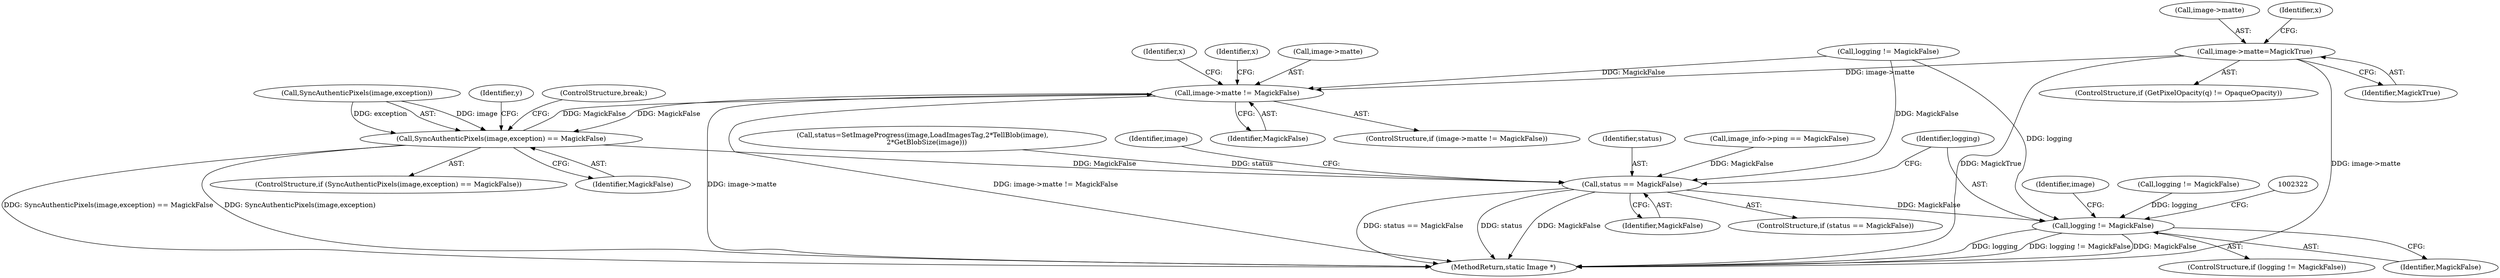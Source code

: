digraph "0_ImageMagick6_1007b98f8795ad4bea6bc5f68a32d83e982fdae4@pointer" {
"1002149" [label="(Call,image->matte=MagickTrue)"];
"1002089" [label="(Call,image->matte != MagickFalse)"];
"1002155" [label="(Call,SyncAuthenticPixels(image,exception) == MagickFalse)"];
"1002311" [label="(Call,status == MagickFalse)"];
"1002318" [label="(Call,logging != MagickFalse)"];
"1002144" [label="(ControlStructure,if (GetPixelOpacity(q) != OpaqueOpacity))"];
"1002154" [label="(ControlStructure,if (SyncAuthenticPixels(image,exception) == MagickFalse))"];
"1002313" [label="(Identifier,MagickFalse)"];
"1002089" [label="(Call,image->matte != MagickFalse)"];
"1002319" [label="(Identifier,logging)"];
"1002297" [label="(Call,status=SetImageProgress(image,LoadImagesTag,2*TellBlob(image),\n    2*GetBlobSize(image)))"];
"1002317" [label="(ControlStructure,if (logging != MagickFalse))"];
"1002005" [label="(Call,logging != MagickFalse)"];
"1002318" [label="(Call,logging != MagickFalse)"];
"1002096" [label="(Identifier,x)"];
"1002310" [label="(ControlStructure,if (status == MagickFalse))"];
"1002088" [label="(ControlStructure,if (image->matte != MagickFalse))"];
"1002159" [label="(Identifier,MagickFalse)"];
"1002122" [label="(Identifier,x)"];
"1002330" [label="(MethodReturn,static Image *)"];
"1002155" [label="(Call,SyncAuthenticPixels(image,exception) == MagickFalse)"];
"1002311" [label="(Call,status == MagickFalse)"];
"1002150" [label="(Call,image->matte)"];
"1002320" [label="(Identifier,MagickFalse)"];
"1002133" [label="(Identifier,x)"];
"1002316" [label="(Identifier,image)"];
"1002329" [label="(Identifier,image)"];
"1002090" [label="(Call,image->matte)"];
"1001781" [label="(Call,logging != MagickFalse)"];
"1002312" [label="(Identifier,status)"];
"1002160" [label="(ControlStructure,break;)"];
"1002093" [label="(Identifier,MagickFalse)"];
"1002156" [label="(Call,SyncAuthenticPixels(image,exception))"];
"1002048" [label="(Identifier,y)"];
"1002153" [label="(Identifier,MagickTrue)"];
"1002149" [label="(Call,image->matte=MagickTrue)"];
"1001957" [label="(Call,image_info->ping == MagickFalse)"];
"1002149" -> "1002144"  [label="AST: "];
"1002149" -> "1002153"  [label="CFG: "];
"1002150" -> "1002149"  [label="AST: "];
"1002153" -> "1002149"  [label="AST: "];
"1002133" -> "1002149"  [label="CFG: "];
"1002149" -> "1002330"  [label="DDG: MagickTrue"];
"1002149" -> "1002330"  [label="DDG: image->matte"];
"1002149" -> "1002089"  [label="DDG: image->matte"];
"1002089" -> "1002088"  [label="AST: "];
"1002089" -> "1002093"  [label="CFG: "];
"1002090" -> "1002089"  [label="AST: "];
"1002093" -> "1002089"  [label="AST: "];
"1002096" -> "1002089"  [label="CFG: "];
"1002122" -> "1002089"  [label="CFG: "];
"1002089" -> "1002330"  [label="DDG: image->matte"];
"1002089" -> "1002330"  [label="DDG: image->matte != MagickFalse"];
"1002005" -> "1002089"  [label="DDG: MagickFalse"];
"1002155" -> "1002089"  [label="DDG: MagickFalse"];
"1002089" -> "1002155"  [label="DDG: MagickFalse"];
"1002155" -> "1002154"  [label="AST: "];
"1002155" -> "1002159"  [label="CFG: "];
"1002156" -> "1002155"  [label="AST: "];
"1002159" -> "1002155"  [label="AST: "];
"1002160" -> "1002155"  [label="CFG: "];
"1002048" -> "1002155"  [label="CFG: "];
"1002155" -> "1002330"  [label="DDG: SyncAuthenticPixels(image,exception)"];
"1002155" -> "1002330"  [label="DDG: SyncAuthenticPixels(image,exception) == MagickFalse"];
"1002156" -> "1002155"  [label="DDG: image"];
"1002156" -> "1002155"  [label="DDG: exception"];
"1002155" -> "1002311"  [label="DDG: MagickFalse"];
"1002311" -> "1002310"  [label="AST: "];
"1002311" -> "1002313"  [label="CFG: "];
"1002312" -> "1002311"  [label="AST: "];
"1002313" -> "1002311"  [label="AST: "];
"1002316" -> "1002311"  [label="CFG: "];
"1002319" -> "1002311"  [label="CFG: "];
"1002311" -> "1002330"  [label="DDG: status == MagickFalse"];
"1002311" -> "1002330"  [label="DDG: status"];
"1002311" -> "1002330"  [label="DDG: MagickFalse"];
"1002297" -> "1002311"  [label="DDG: status"];
"1002005" -> "1002311"  [label="DDG: MagickFalse"];
"1001957" -> "1002311"  [label="DDG: MagickFalse"];
"1002311" -> "1002318"  [label="DDG: MagickFalse"];
"1002318" -> "1002317"  [label="AST: "];
"1002318" -> "1002320"  [label="CFG: "];
"1002319" -> "1002318"  [label="AST: "];
"1002320" -> "1002318"  [label="AST: "];
"1002322" -> "1002318"  [label="CFG: "];
"1002329" -> "1002318"  [label="CFG: "];
"1002318" -> "1002330"  [label="DDG: logging"];
"1002318" -> "1002330"  [label="DDG: logging != MagickFalse"];
"1002318" -> "1002330"  [label="DDG: MagickFalse"];
"1001781" -> "1002318"  [label="DDG: logging"];
"1002005" -> "1002318"  [label="DDG: logging"];
}
